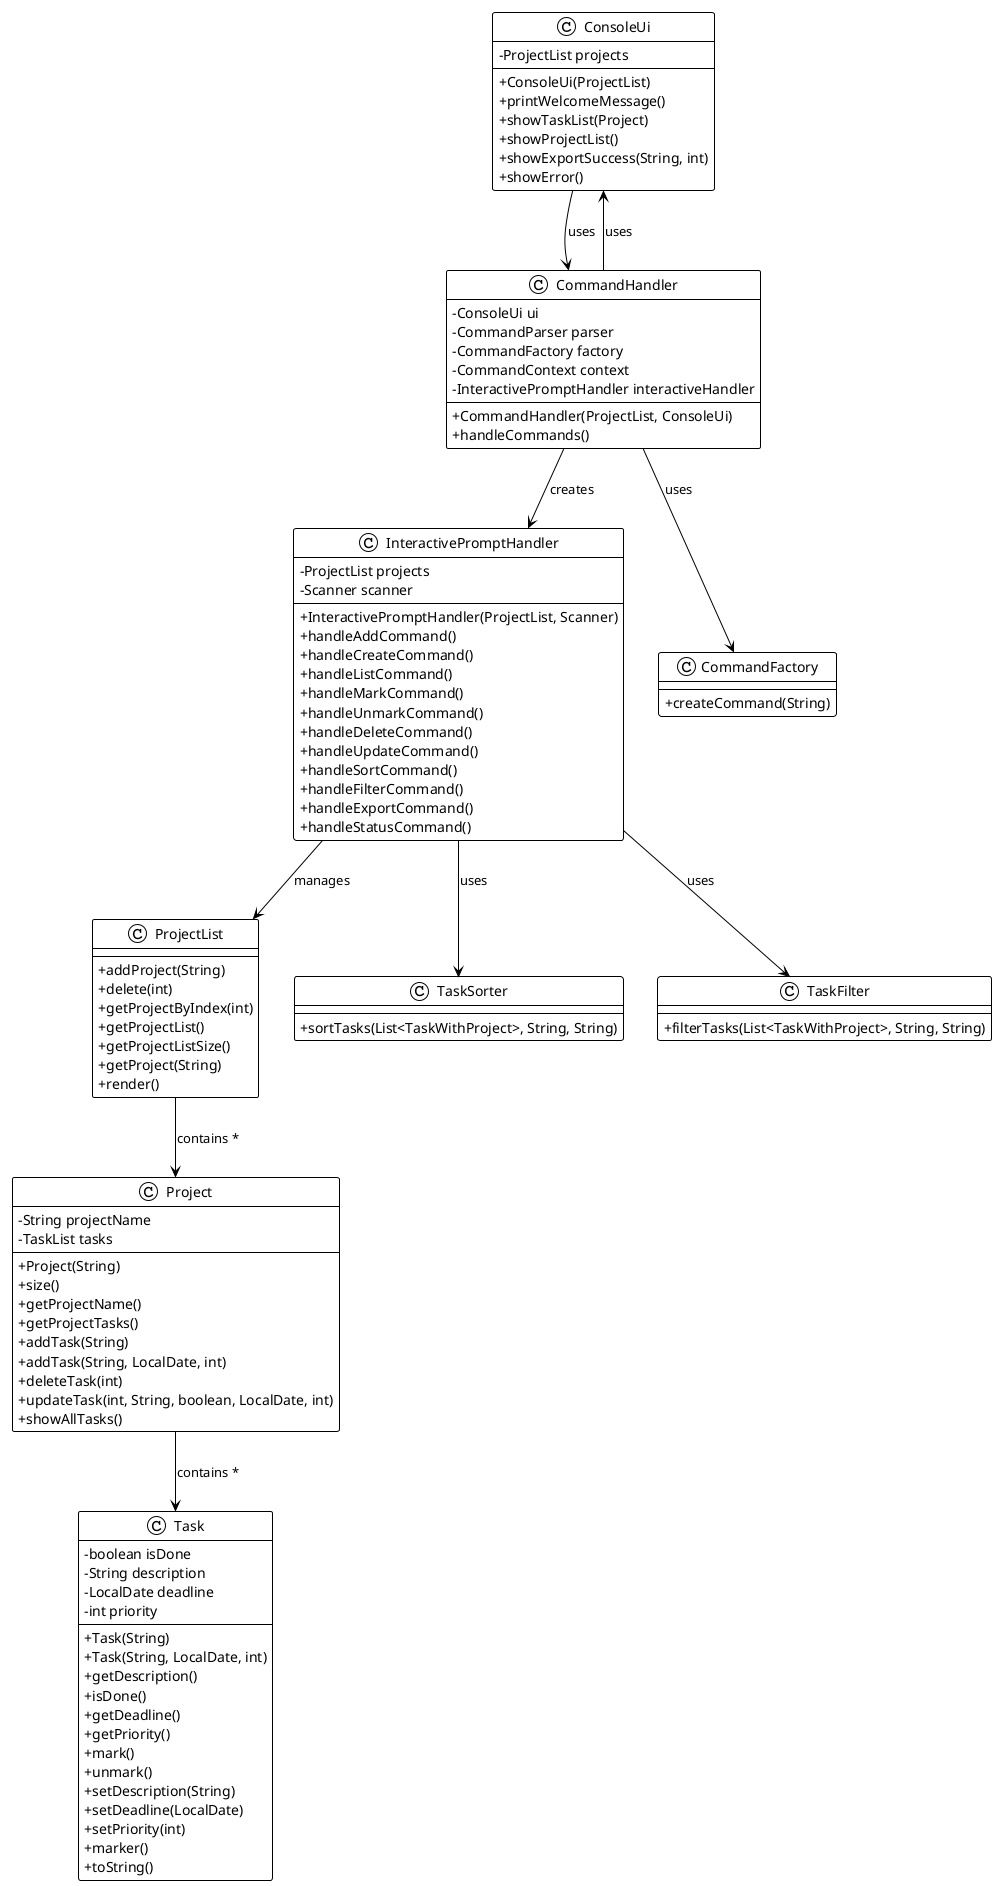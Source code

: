 @startuml Architecture Diagram
!theme plain
skinparam classAttributeIconSize 0
hide stereotype

class ConsoleUi {
    -ProjectList projects
    +ConsoleUi(ProjectList)
    +printWelcomeMessage()
    +showTaskList(Project)
    +showProjectList()
    +showExportSuccess(String, int)
    +showError()
}

class CommandHandler {
    -ConsoleUi ui
    -CommandParser parser
    -CommandFactory factory
    -CommandContext context
    -InteractivePromptHandler interactiveHandler
    +CommandHandler(ProjectList, ConsoleUi)
    +handleCommands()
}

class InteractivePromptHandler {
    -ProjectList projects
    -Scanner scanner
    +InteractivePromptHandler(ProjectList, Scanner)
    +handleAddCommand()
    +handleCreateCommand()
    +handleListCommand()
    +handleMarkCommand()
    +handleUnmarkCommand()
    +handleDeleteCommand()
    +handleUpdateCommand()
    +handleSortCommand()
    +handleFilterCommand()
    +handleExportCommand()
    +handleStatusCommand()
}

class CommandFactory {
    +createCommand(String)
}

class ProjectList {
    +addProject(String)
    +delete(int)
    +getProjectByIndex(int)
    +getProjectList()
    +getProjectListSize()
    +getProject(String)
    +render()
}

class Project {
    -String projectName
    -TaskList tasks
    +Project(String)
    +size()
    +getProjectName()
    +getProjectTasks()
    +addTask(String)
    +addTask(String, LocalDate, int)
    +deleteTask(int)
    +updateTask(int, String, boolean, LocalDate, int)
    +showAllTasks()
}

class Task {
    -boolean isDone
    -String description
    -LocalDate deadline
    -int priority
    +Task(String)
    +Task(String, LocalDate, int)
    +getDescription()
    +isDone()
    +getDeadline()
    +getPriority()
    +mark()
    +unmark()
    +setDescription(String)
    +setDeadline(LocalDate)
    +setPriority(int)
    +marker()
    +toString()
}

class TaskSorter {
    +sortTasks(List<TaskWithProject>, String, String)
}

class TaskFilter {
    +filterTasks(List<TaskWithProject>, String, String)
}

ConsoleUi --> CommandHandler : uses
CommandHandler --> InteractivePromptHandler : creates
CommandHandler --> CommandFactory : uses
CommandHandler --> ConsoleUi : uses
InteractivePromptHandler --> ProjectList : manages
InteractivePromptHandler --> TaskSorter : uses
InteractivePromptHandler --> TaskFilter : uses
ProjectList --> Project : contains *
Project --> Task : contains *
@enduml